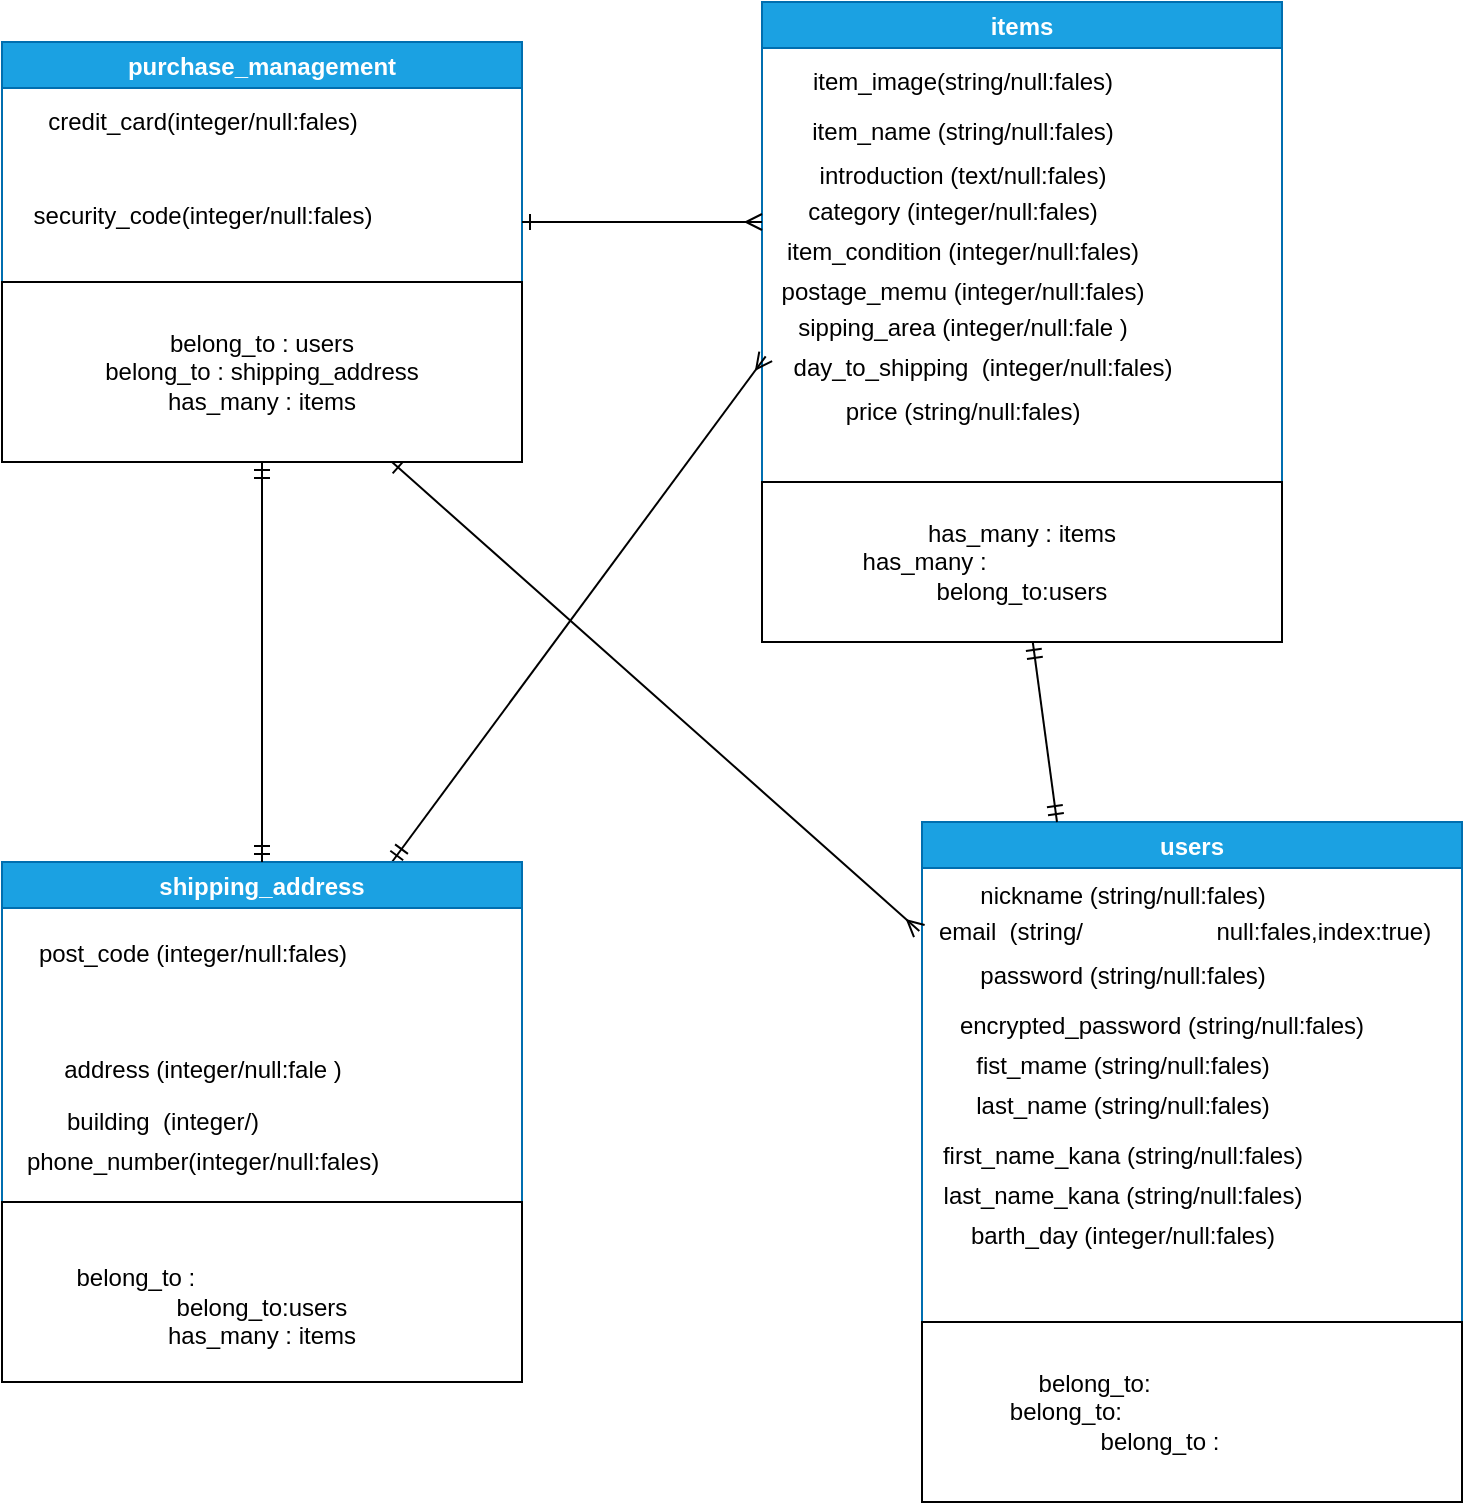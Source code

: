 <mxfile>
    <diagram id="Yh8gtnqKhIITs3vSAjVE" name="ページ1">
        <mxGraphModel dx="316" dy="1953" grid="1" gridSize="10" guides="1" tooltips="1" connect="1" arrows="1" fold="1" page="1" pageScale="1" pageWidth="827" pageHeight="1169" math="0" shadow="0">
            <root>
                <mxCell id="0"/>
                <mxCell id="1" parent="0"/>
                <mxCell id="31" value="users" style="swimlane;fillColor=#1ba1e2;fontColor=#ffffff;strokeColor=#006EAF;" vertex="1" parent="1">
                    <mxGeometry x="510" y="-640" width="270" height="250" as="geometry"/>
                </mxCell>
                <mxCell id="33" value="password (string/null:fales)" style="text;html=1;align=center;verticalAlign=middle;resizable=0;points=[];autosize=1;strokeColor=none;fillColor=none;" vertex="1" parent="31">
                    <mxGeometry x="20" y="67" width="160" height="20" as="geometry"/>
                </mxCell>
                <mxCell id="39" value="first_name_kana (string/null:fales)" style="text;html=1;align=center;verticalAlign=middle;resizable=0;points=[];autosize=1;strokeColor=none;fillColor=none;" vertex="1" parent="31">
                    <mxGeometry y="157" width="200" height="20" as="geometry"/>
                </mxCell>
                <mxCell id="38" value="last_name (string/null:fales)" style="text;html=1;align=center;verticalAlign=middle;resizable=0;points=[];autosize=1;strokeColor=none;fillColor=none;" vertex="1" parent="31">
                    <mxGeometry x="20" y="132" width="160" height="20" as="geometry"/>
                </mxCell>
                <mxCell id="34" value="nickname (string/null:fales)" style="text;html=1;align=center;verticalAlign=middle;resizable=0;points=[];autosize=1;strokeColor=none;fillColor=none;" vertex="1" parent="31">
                    <mxGeometry x="20" y="27" width="160" height="20" as="geometry"/>
                </mxCell>
                <mxCell id="36" value="fist_mame (string/null:fales)" style="text;html=1;align=center;verticalAlign=middle;resizable=0;points=[];autosize=1;strokeColor=none;fillColor=none;" vertex="1" parent="31">
                    <mxGeometry x="20" y="112" width="160" height="20" as="geometry"/>
                </mxCell>
                <mxCell id="35" value="email&amp;nbsp; (string/&lt;font color=&quot;#ffffff&quot; style=&quot;font-size: 12px&quot;&gt;&lt;span class=&quot;ss&quot; style=&quot;padding: 0px ; margin: 0px ; box-sizing: inherit&quot;&gt;unique: &lt;/span&gt;&lt;span class=&quot;kp&quot; style=&quot;padding: 0px ; margin: 0px ; box-sizing: inherit&quot;&gt;true,&lt;/span&gt;&lt;/font&gt;null:fales,index:true)" style="text;html=1;align=center;verticalAlign=middle;resizable=0;points=[];autosize=1;strokeColor=none;fillColor=none;" vertex="1" parent="31">
                    <mxGeometry x="1" y="45" width="260" height="20" as="geometry"/>
                </mxCell>
                <mxCell id="44" value="last_name_kana (string/null:fales)" style="text;html=1;align=center;verticalAlign=middle;resizable=0;points=[];autosize=1;strokeColor=none;fillColor=none;" vertex="1" parent="31">
                    <mxGeometry y="177" width="200" height="20" as="geometry"/>
                </mxCell>
                <mxCell id="53" value="barth_day (integer/null:fales)" style="text;html=1;align=center;verticalAlign=middle;resizable=0;points=[];autosize=1;strokeColor=none;fillColor=none;" vertex="1" parent="31">
                    <mxGeometry x="15" y="197" width="170" height="20" as="geometry"/>
                </mxCell>
                <mxCell id="eo_4ubGzzUAQcjpBgNsD-149" value="encrypted_password (string/null:fales)" style="text;align=center;verticalAlign=middle;resizable=0;points=[];autosize=1;strokeColor=none;fillColor=none;strokeWidth=0;fontColor=default;" vertex="1" parent="31">
                    <mxGeometry x="10" y="91" width="220" height="20" as="geometry"/>
                </mxCell>
                <mxCell id="54" value="&lt;font style=&quot;font-size: 12px&quot;&gt;belong_to:&amp;nbsp;&lt;span style=&quot;color: rgb(255 , 255 , 255)&quot;&gt;shipping_address&lt;br&gt;&lt;/span&gt;belong_to:&lt;span style=&quot;color: rgb(255 , 255 , 255)&quot;&gt;purchase_management&lt;br&gt;&lt;/span&gt;belong_to :&amp;nbsp;&lt;span style=&quot;color: rgb(255 , 255 , 255)&quot;&gt;items&lt;/span&gt;&lt;br&gt;&lt;/font&gt;" style="rounded=0;whiteSpace=wrap;html=1;fontSize=6;" vertex="1" parent="1">
                    <mxGeometry x="510" y="-390" width="270" height="90" as="geometry"/>
                </mxCell>
                <mxCell id="55" value="items" style="swimlane;fillColor=#1ba1e2;fontColor=#ffffff;strokeColor=#006EAF;" vertex="1" parent="1">
                    <mxGeometry x="430" y="-1050" width="260" height="240" as="geometry"/>
                </mxCell>
                <mxCell id="56" value="introduction (text/null:fales)" style="text;html=1;align=center;verticalAlign=middle;resizable=0;points=[];autosize=1;strokeColor=none;fillColor=none;" vertex="1" parent="55">
                    <mxGeometry x="20" y="77" width="160" height="20" as="geometry"/>
                </mxCell>
                <mxCell id="58" value="price (string/null:fales)" style="text;html=1;align=center;verticalAlign=middle;resizable=0;points=[];autosize=1;strokeColor=none;fillColor=none;" vertex="1" parent="55">
                    <mxGeometry x="35" y="195" width="130" height="20" as="geometry"/>
                </mxCell>
                <mxCell id="59" value="postage_memu (integer/null:fales)" style="text;html=1;align=center;verticalAlign=middle;resizable=0;points=[];autosize=1;strokeColor=none;fillColor=none;" vertex="1" parent="55">
                    <mxGeometry y="135" width="200" height="20" as="geometry"/>
                </mxCell>
                <mxCell id="60" value="item_condition (integer/null:fales)" style="text;html=1;align=center;verticalAlign=middle;resizable=0;points=[];autosize=1;strokeColor=none;fillColor=none;" vertex="1" parent="55">
                    <mxGeometry x="5" y="115" width="190" height="20" as="geometry"/>
                </mxCell>
                <mxCell id="61" value="item_name (string/null:fales)" style="text;html=1;align=center;verticalAlign=middle;resizable=0;points=[];autosize=1;strokeColor=none;fillColor=none;" vertex="1" parent="55">
                    <mxGeometry x="15" y="55" width="170" height="20" as="geometry"/>
                </mxCell>
                <mxCell id="63" value="day_to_shipping&amp;nbsp; (integer/null:fales)" style="text;html=1;align=center;verticalAlign=middle;resizable=0;points=[];autosize=1;strokeColor=none;fillColor=none;" vertex="1" parent="55">
                    <mxGeometry x="5" y="173" width="210" height="20" as="geometry"/>
                </mxCell>
                <mxCell id="65" value="category (integer/null:fales)" style="text;html=1;align=center;verticalAlign=middle;resizable=0;points=[];autosize=1;strokeColor=none;fillColor=none;" vertex="1" parent="55">
                    <mxGeometry x="15" y="95" width="160" height="20" as="geometry"/>
                </mxCell>
                <mxCell id="66" value="&lt;font style=&quot;font-size: 12px&quot;&gt;sipping_area (integer/null:fale )&lt;/font&gt;" style="text;html=1;align=center;verticalAlign=middle;resizable=0;points=[];autosize=1;strokeColor=none;fillColor=none;" vertex="1" parent="55">
                    <mxGeometry x="10" y="153" width="180" height="20" as="geometry"/>
                </mxCell>
                <mxCell id="eo_4ubGzzUAQcjpBgNsD-148" value="item_image(string/null:fales)" style="text;html=1;align=center;verticalAlign=middle;resizable=0;points=[];autosize=1;strokeColor=none;fillColor=none;fontSize=12;" vertex="1" parent="55">
                    <mxGeometry x="15" y="30" width="170" height="20" as="geometry"/>
                </mxCell>
                <mxCell id="eo_4ubGzzUAQcjpBgNsD-226" value="" style="edgeStyle=none;html=1;fontFamily=Helvetica;fontSize=12;fontColor=#FFFFFF;startArrow=ERmandOne;startFill=0;endArrow=ERmandOne;endFill=0;entryX=0.25;entryY=0;entryDx=0;entryDy=0;" edge="1" parent="1" source="69" target="31">
                    <mxGeometry relative="1" as="geometry">
                        <mxPoint x="590" y="-650" as="targetPoint"/>
                    </mxGeometry>
                </mxCell>
                <mxCell id="69" value="&lt;font style=&quot;font-size: 12px&quot;&gt;has_many : items&lt;br&gt;has_many :&amp;nbsp;&lt;span style=&quot;color: rgb(255 , 255 , 255)&quot;&gt;shipping_address&lt;/span&gt;&lt;br&gt;belong_to:users&lt;br&gt;&lt;/font&gt;" style="rounded=0;whiteSpace=wrap;html=1;fontSize=6;" vertex="1" parent="1">
                    <mxGeometry x="430" y="-810" width="260" height="80" as="geometry"/>
                </mxCell>
                <mxCell id="eo_4ubGzzUAQcjpBgNsD-225" style="edgeStyle=none;html=1;exitX=0.75;exitY=0;exitDx=0;exitDy=0;entryX=-0.015;entryY=0.208;entryDx=0;entryDy=0;entryPerimeter=0;fontFamily=Helvetica;fontSize=12;fontColor=#FFFFFF;startArrow=ERmandOne;startFill=0;endArrow=ERmany;endFill=0;" edge="1" parent="1" source="eo_4ubGzzUAQcjpBgNsD-150" target="63">
                    <mxGeometry relative="1" as="geometry"/>
                </mxCell>
                <mxCell id="eo_4ubGzzUAQcjpBgNsD-150" value="shipping_address" style="swimlane;fillColor=#1ba1e2;fontColor=#FFFFFF;strokeColor=#006EAF;fontFamily=Helvetica;labelBackgroundColor=none;startSize=23;" vertex="1" parent="1">
                    <mxGeometry x="50" y="-620" width="260" height="170" as="geometry"/>
                </mxCell>
                <mxCell id="eo_4ubGzzUAQcjpBgNsD-152" value="phone_number(integer/null:fales)" style="text;html=1;align=center;verticalAlign=middle;resizable=0;points=[];autosize=1;strokeColor=none;fillColor=none;" vertex="1" parent="eo_4ubGzzUAQcjpBgNsD-150">
                    <mxGeometry x="5" y="140" width="190" height="20" as="geometry"/>
                </mxCell>
                <mxCell id="eo_4ubGzzUAQcjpBgNsD-153" value="&lt;font color=&quot;#ffffff&quot; style=&quot;font-size: 12px&quot;&gt;&lt;span style=&quot;font-family: inherit ; text-align: left&quot;&gt;municipalities&lt;/span&gt;&amp;nbsp;(integer/null:fales)&lt;/font&gt;" style="text;html=1;align=center;verticalAlign=middle;resizable=0;points=[];autosize=1;strokeColor=none;fillColor=none;" vertex="1" parent="eo_4ubGzzUAQcjpBgNsD-150">
                    <mxGeometry x="5" y="76" width="190" height="20" as="geometry"/>
                </mxCell>
                <mxCell id="eo_4ubGzzUAQcjpBgNsD-154" value="&lt;font color=&quot;#ffffff&quot; style=&quot;font-size: 12px&quot;&gt;&lt;span style=&quot;text-align: left&quot;&gt;prefectures&lt;/span&gt;(integer/null:fales)&lt;/font&gt;" style="text;html=1;align=center;verticalAlign=middle;resizable=0;points=[];autosize=1;strokeColor=none;fillColor=none;" vertex="1" parent="eo_4ubGzzUAQcjpBgNsD-150">
                    <mxGeometry x="14" y="56" width="170" height="20" as="geometry"/>
                </mxCell>
                <mxCell id="eo_4ubGzzUAQcjpBgNsD-156" value="building&amp;nbsp; (integer/)" style="text;html=1;align=center;verticalAlign=middle;resizable=0;points=[];autosize=1;strokeColor=none;fillColor=none;" vertex="1" parent="eo_4ubGzzUAQcjpBgNsD-150">
                    <mxGeometry x="25" y="120" width="110" height="20" as="geometry"/>
                </mxCell>
                <mxCell id="eo_4ubGzzUAQcjpBgNsD-157" value="post_code (integer/null:fales)" style="text;html=1;align=center;verticalAlign=middle;resizable=0;points=[];autosize=1;strokeColor=none;fillColor=none;" vertex="1" parent="eo_4ubGzzUAQcjpBgNsD-150">
                    <mxGeometry x="10" y="36" width="170" height="20" as="geometry"/>
                </mxCell>
                <mxCell id="eo_4ubGzzUAQcjpBgNsD-158" value="&lt;font style=&quot;font-size: 12px&quot;&gt;address (integer/null:fale )&lt;/font&gt;" style="text;html=1;align=center;verticalAlign=middle;resizable=0;points=[];autosize=1;strokeColor=none;fillColor=none;" vertex="1" parent="eo_4ubGzzUAQcjpBgNsD-150">
                    <mxGeometry x="25" y="94" width="150" height="20" as="geometry"/>
                </mxCell>
                <mxCell id="eo_4ubGzzUAQcjpBgNsD-203" style="edgeStyle=none;shape=link;html=1;exitX=1;exitY=0.75;exitDx=0;exitDy=0;fontFamily=Helvetica;fontSize=12;fontColor=#FFFFFF;" edge="1" parent="1" source="eo_4ubGzzUAQcjpBgNsD-161">
                    <mxGeometry relative="1" as="geometry">
                        <mxPoint x="310" y="-940" as="targetPoint"/>
                    </mxGeometry>
                </mxCell>
                <mxCell id="eo_4ubGzzUAQcjpBgNsD-161" value="purchase_management" style="swimlane;fillColor=#1ba1e2;fontColor=#ffffff;strokeColor=#006EAF;fontFamily=Helvetica;" vertex="1" parent="1">
                    <mxGeometry x="50" y="-1030" width="260" height="120" as="geometry"/>
                </mxCell>
                <mxCell id="eo_4ubGzzUAQcjpBgNsD-162" value="security_code(integer/null:fales)" style="text;html=1;align=center;verticalAlign=middle;resizable=0;points=[];autosize=1;strokeColor=none;fillColor=none;" vertex="1" parent="eo_4ubGzzUAQcjpBgNsD-161">
                    <mxGeometry x="5" y="77" width="190" height="20" as="geometry"/>
                </mxCell>
                <mxCell id="eo_4ubGzzUAQcjpBgNsD-166" value="&lt;font color=&quot;#ffffff&quot;&gt;card_&lt;span style=&quot;font-family: inherit ; text-align: left&quot;&gt;validity&lt;/span&gt;&lt;span&gt;&amp;nbsp;(integer/null:fales)&lt;/span&gt;&lt;/font&gt;" style="text;html=1;align=center;verticalAlign=middle;resizable=0;points=[];autosize=1;strokeColor=none;fillColor=none;" vertex="1" parent="eo_4ubGzzUAQcjpBgNsD-161">
                    <mxGeometry x="10" y="55" width="180" height="20" as="geometry"/>
                </mxCell>
                <mxCell id="eo_4ubGzzUAQcjpBgNsD-170" value="credit_card(integer/null:fales)" style="text;html=1;align=center;verticalAlign=middle;resizable=0;points=[];autosize=1;strokeColor=none;fillColor=none;fontSize=12;" vertex="1" parent="eo_4ubGzzUAQcjpBgNsD-161">
                    <mxGeometry x="15" y="30" width="170" height="20" as="geometry"/>
                </mxCell>
                <mxCell id="eo_4ubGzzUAQcjpBgNsD-223" style="edgeStyle=none;html=1;exitX=0.75;exitY=1;exitDx=0;exitDy=0;entryX=-0.009;entryY=0.476;entryDx=0;entryDy=0;entryPerimeter=0;fontFamily=Helvetica;fontSize=12;fontColor=#FFFFFF;startArrow=ERone;startFill=0;endArrow=ERmany;endFill=0;" edge="1" parent="1" source="eo_4ubGzzUAQcjpBgNsD-171" target="35">
                    <mxGeometry relative="1" as="geometry"/>
                </mxCell>
                <mxCell id="eo_4ubGzzUAQcjpBgNsD-171" value="&lt;font style=&quot;font-size: 12px&quot;&gt;belong_to : users&lt;br&gt;belong_to : shipping_address&lt;br&gt;has_many : items&lt;br&gt;&lt;/font&gt;" style="rounded=0;whiteSpace=wrap;html=1;fontSize=6;" vertex="1" parent="1">
                    <mxGeometry x="50" y="-910" width="260" height="90" as="geometry"/>
                </mxCell>
                <mxCell id="eo_4ubGzzUAQcjpBgNsD-160" value="&lt;font style=&quot;font-size: 12px&quot;&gt;&lt;br&gt;belong_to :&lt;span style=&quot;color: rgb(255 , 255 , 255)&quot;&gt;purchase_management&lt;/span&gt;&lt;br&gt;belong_to:users&lt;br&gt;has_many : items&lt;br&gt;&lt;/font&gt;" style="rounded=0;whiteSpace=wrap;html=1;fontSize=6;" vertex="1" parent="1">
                    <mxGeometry x="50" y="-450" width="260" height="90" as="geometry"/>
                </mxCell>
                <mxCell id="eo_4ubGzzUAQcjpBgNsD-222" value="" style="endArrow=ERmany;html=1;fontFamily=Helvetica;fontSize=12;fontColor=#FFFFFF;endFill=0;startArrow=ERone;startFill=0;" edge="1" parent="1">
                    <mxGeometry width="50" height="50" relative="1" as="geometry">
                        <mxPoint x="310" y="-940" as="sourcePoint"/>
                        <mxPoint x="430" y="-940" as="targetPoint"/>
                    </mxGeometry>
                </mxCell>
                <mxCell id="eo_4ubGzzUAQcjpBgNsD-224" style="edgeStyle=none;html=1;exitX=0.5;exitY=1;exitDx=0;exitDy=0;fontFamily=Helvetica;fontSize=12;fontColor=#FFFFFF;startArrow=ERmandOne;startFill=0;endArrow=ERmandOne;endFill=0;" edge="1" parent="1" source="eo_4ubGzzUAQcjpBgNsD-171" target="eo_4ubGzzUAQcjpBgNsD-150">
                    <mxGeometry relative="1" as="geometry"/>
                </mxCell>
            </root>
        </mxGraphModel>
    </diagram>
</mxfile>